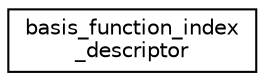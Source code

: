 digraph "Graphical Class Hierarchy"
{
 // INTERACTIVE_SVG=YES
  edge [fontname="Helvetica",fontsize="10",labelfontname="Helvetica",labelfontsize="10"];
  node [fontname="Helvetica",fontsize="10",shape=record];
  rankdir="LR";
  Node1 [label="basis_function_index\l_descriptor",height=0.2,width=0.4,color="black", fillcolor="white", style="filled",URL="$structbasis__function__index__descriptor.html"];
}
